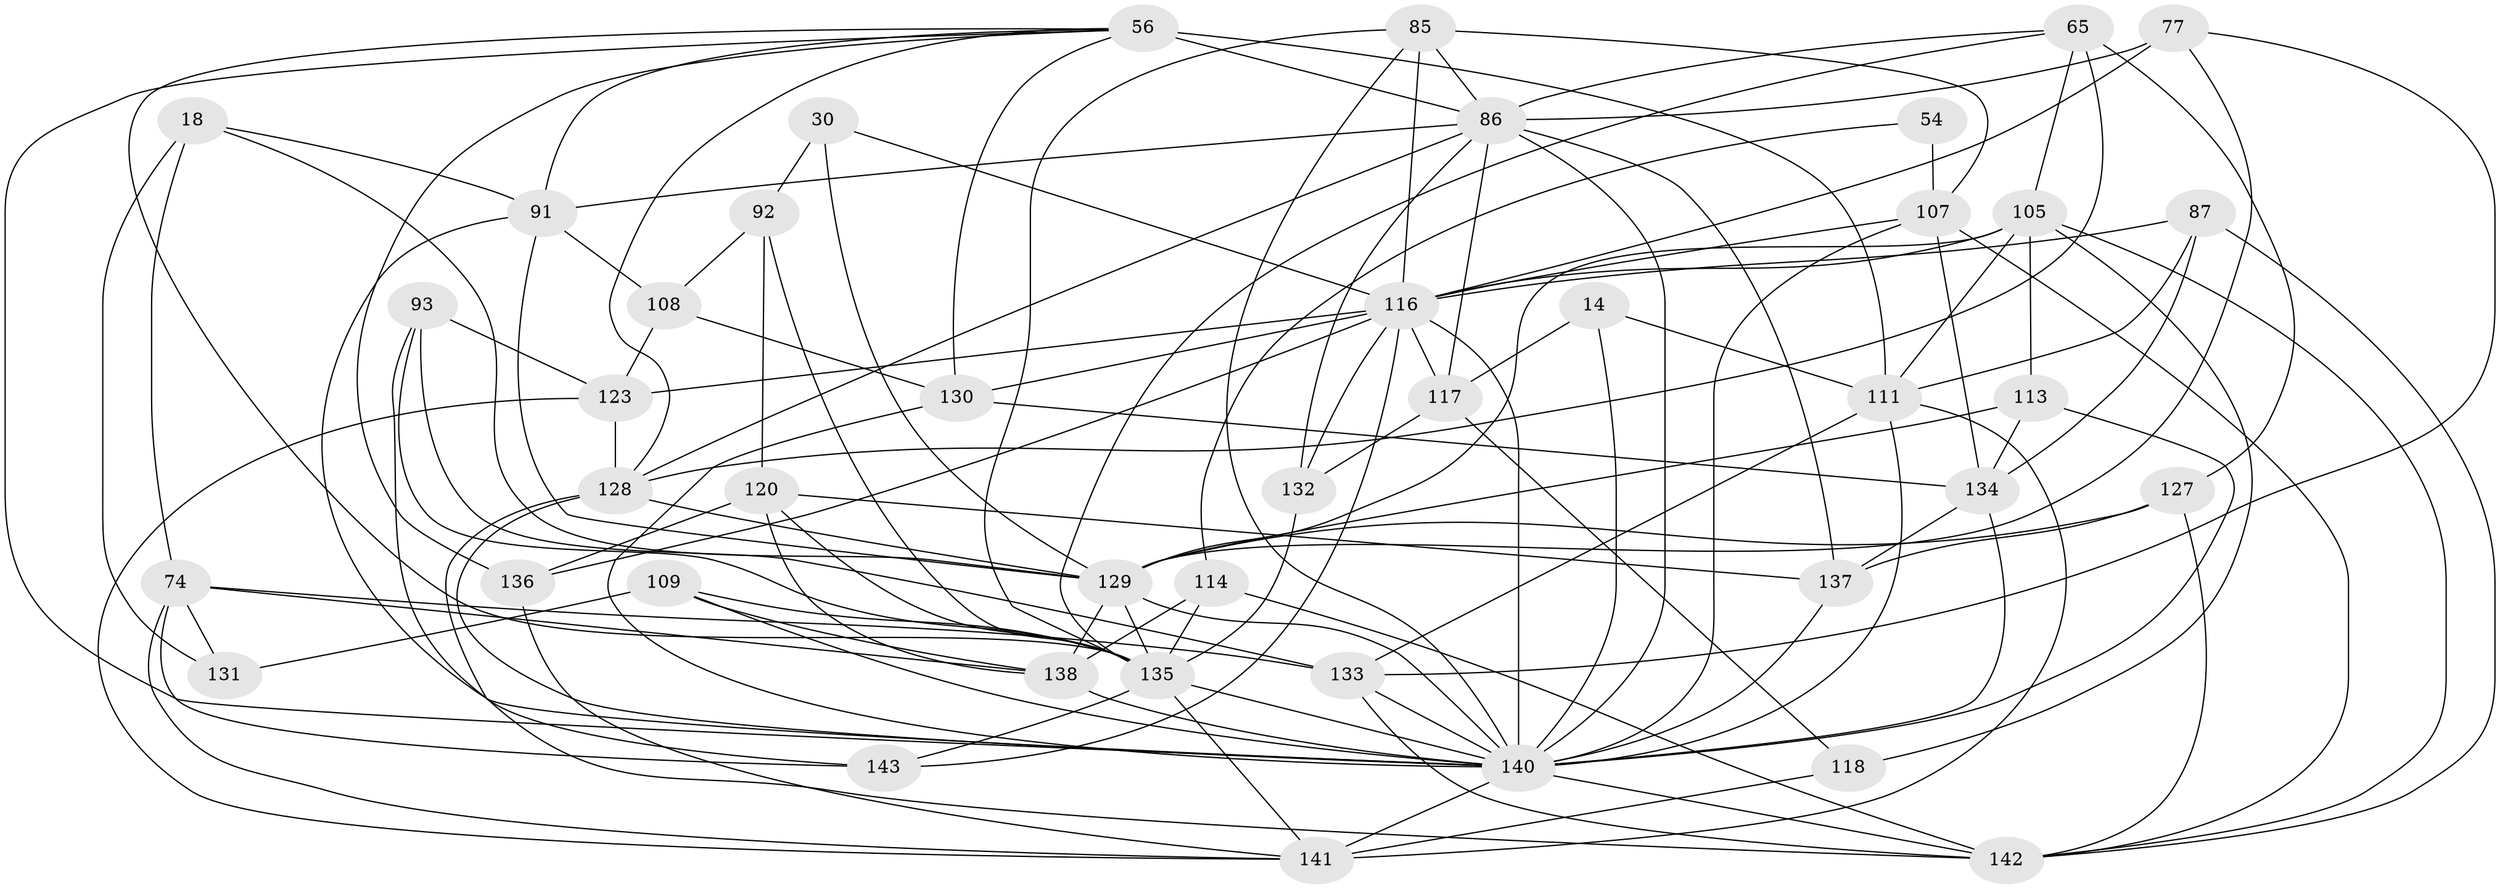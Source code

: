 // original degree distribution, {4: 1.0}
// Generated by graph-tools (version 1.1) at 2025/01/03/04/25 22:01:48]
// undirected, 42 vertices, 124 edges
graph export_dot {
graph [start="1"]
  node [color=gray90,style=filled];
  14;
  18 [super="+15"];
  30;
  54;
  56 [super="+32+16+21"];
  65 [super="+6"];
  74 [super="+69"];
  77;
  85 [super="+42+31"];
  86 [super="+81"];
  87;
  91 [super="+83"];
  92 [super="+4"];
  93;
  105 [super="+13+101"];
  107 [super="+96+70+88"];
  108;
  109;
  111 [super="+102+72"];
  113 [super="+60+95"];
  114;
  116 [super="+3+82"];
  117 [super="+5+43"];
  118;
  120 [super="+58"];
  123 [super="+76"];
  127 [super="+64"];
  128 [super="+48+125+73"];
  129 [super="+11+62+51+90"];
  130 [super="+52"];
  131;
  132 [super="+55"];
  133 [super="+53"];
  134 [super="+80"];
  135 [super="+75+119+89"];
  136;
  137 [super="+63+126"];
  138 [super="+124"];
  140 [super="+97+122+84+100+139"];
  141 [super="+112"];
  142 [super="+110+121"];
  143 [super="+44"];
  14 -- 117 [weight=2];
  14 -- 111;
  14 -- 140;
  18 -- 131 [weight=2];
  18 -- 129;
  18 -- 74;
  18 -- 91 [weight=2];
  30 -- 92 [weight=2];
  30 -- 116;
  30 -- 129;
  54 -- 114;
  54 -- 107 [weight=3];
  56 -- 86 [weight=2];
  56 -- 136;
  56 -- 111 [weight=4];
  56 -- 130;
  56 -- 128;
  56 -- 91;
  56 -- 140;
  56 -- 135;
  65 -- 128;
  65 -- 127 [weight=2];
  65 -- 105;
  65 -- 86;
  65 -- 135;
  74 -- 138 [weight=2];
  74 -- 141;
  74 -- 143 [weight=2];
  74 -- 131;
  74 -- 133;
  77 -- 133;
  77 -- 116;
  77 -- 86;
  77 -- 129;
  85 -- 116 [weight=2];
  85 -- 135;
  85 -- 107;
  85 -- 86 [weight=2];
  85 -- 140 [weight=2];
  86 -- 137 [weight=3];
  86 -- 132;
  86 -- 140 [weight=3];
  86 -- 117;
  86 -- 91;
  86 -- 128;
  87 -- 134;
  87 -- 116;
  87 -- 111;
  87 -- 142;
  91 -- 108;
  91 -- 129 [weight=2];
  91 -- 140;
  92 -- 108;
  92 -- 120;
  92 -- 135 [weight=2];
  93 -- 143;
  93 -- 133;
  93 -- 135;
  93 -- 123;
  105 -- 113 [weight=2];
  105 -- 116;
  105 -- 111;
  105 -- 129;
  105 -- 118;
  105 -- 142;
  107 -- 142 [weight=2];
  107 -- 134 [weight=3];
  107 -- 116;
  107 -- 140 [weight=2];
  108 -- 130;
  108 -- 123;
  109 -- 131;
  109 -- 138;
  109 -- 140;
  109 -- 135;
  111 -- 140 [weight=3];
  111 -- 141;
  111 -- 133;
  113 -- 134;
  113 -- 129 [weight=2];
  113 -- 140 [weight=3];
  114 -- 138;
  114 -- 142;
  114 -- 135;
  116 -- 117 [weight=3];
  116 -- 143 [weight=2];
  116 -- 130 [weight=2];
  116 -- 132;
  116 -- 136;
  116 -- 140 [weight=3];
  116 -- 123;
  117 -- 132;
  117 -- 118;
  118 -- 141 [weight=2];
  120 -- 137;
  120 -- 138 [weight=2];
  120 -- 136;
  120 -- 135;
  123 -- 128 [weight=2];
  123 -- 141;
  127 -- 142 [weight=2];
  127 -- 129;
  127 -- 137;
  128 -- 129 [weight=3];
  128 -- 142;
  128 -- 140;
  129 -- 138 [weight=2];
  129 -- 135 [weight=3];
  129 -- 140;
  130 -- 134;
  130 -- 140;
  132 -- 135 [weight=3];
  133 -- 140;
  133 -- 142;
  134 -- 137;
  134 -- 140;
  135 -- 140 [weight=2];
  135 -- 141 [weight=2];
  135 -- 143;
  136 -- 141;
  137 -- 140 [weight=2];
  138 -- 140 [weight=6];
  140 -- 142 [weight=3];
  140 -- 141 [weight=2];
}
